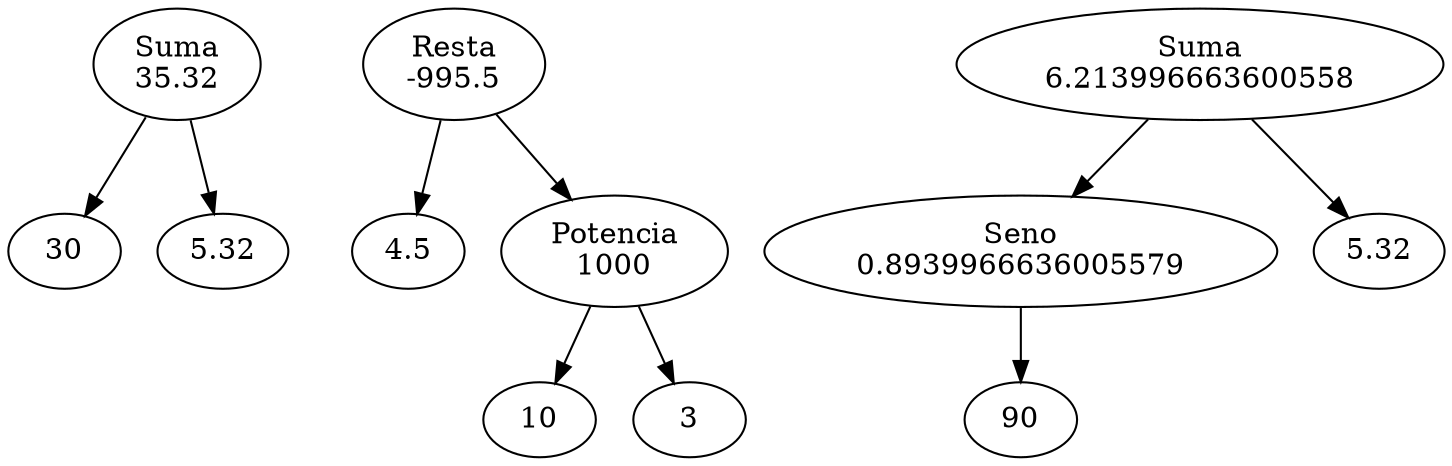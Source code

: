 digraph grafo{
nodo_0_0[label="Suma\n35.32"];
nodo_0_1_izq[label="30"];
nodo_0_0 -> nodo_0_1_izq;
nodo_0_1_der[label="5.32"];
nodo_0_0 -> nodo_0_1_der;
nodo_1_0[label="Resta\n-995.5"];
nodo_1_1_izq[label="4.5"];
nodo_1_0 -> nodo_1_1_izq;
nodo_1_1_der[label="Potencia\n1000"];
nodo_1_2_der_izq[label="10"];
nodo_1_1_der -> nodo_1_2_der_izq;
nodo_1_2_der_der[label="3"];
nodo_1_1_der -> nodo_1_2_der_der;
nodo_1_0 -> nodo_1_1_der;
nodo_2_0[label="Suma\n6.213996663600558"];
nodo_2_1_izq[label="Seno\n0.8939966636005579"];
nodo_2_2_izq_ang[label="90"];
nodo_2_1_izq -> nodo_2_2_izq_ang;
nodo_2_0 -> nodo_2_1_izq;
nodo_2_1_der[label="5.32"];
nodo_2_0 -> nodo_2_1_der;
}